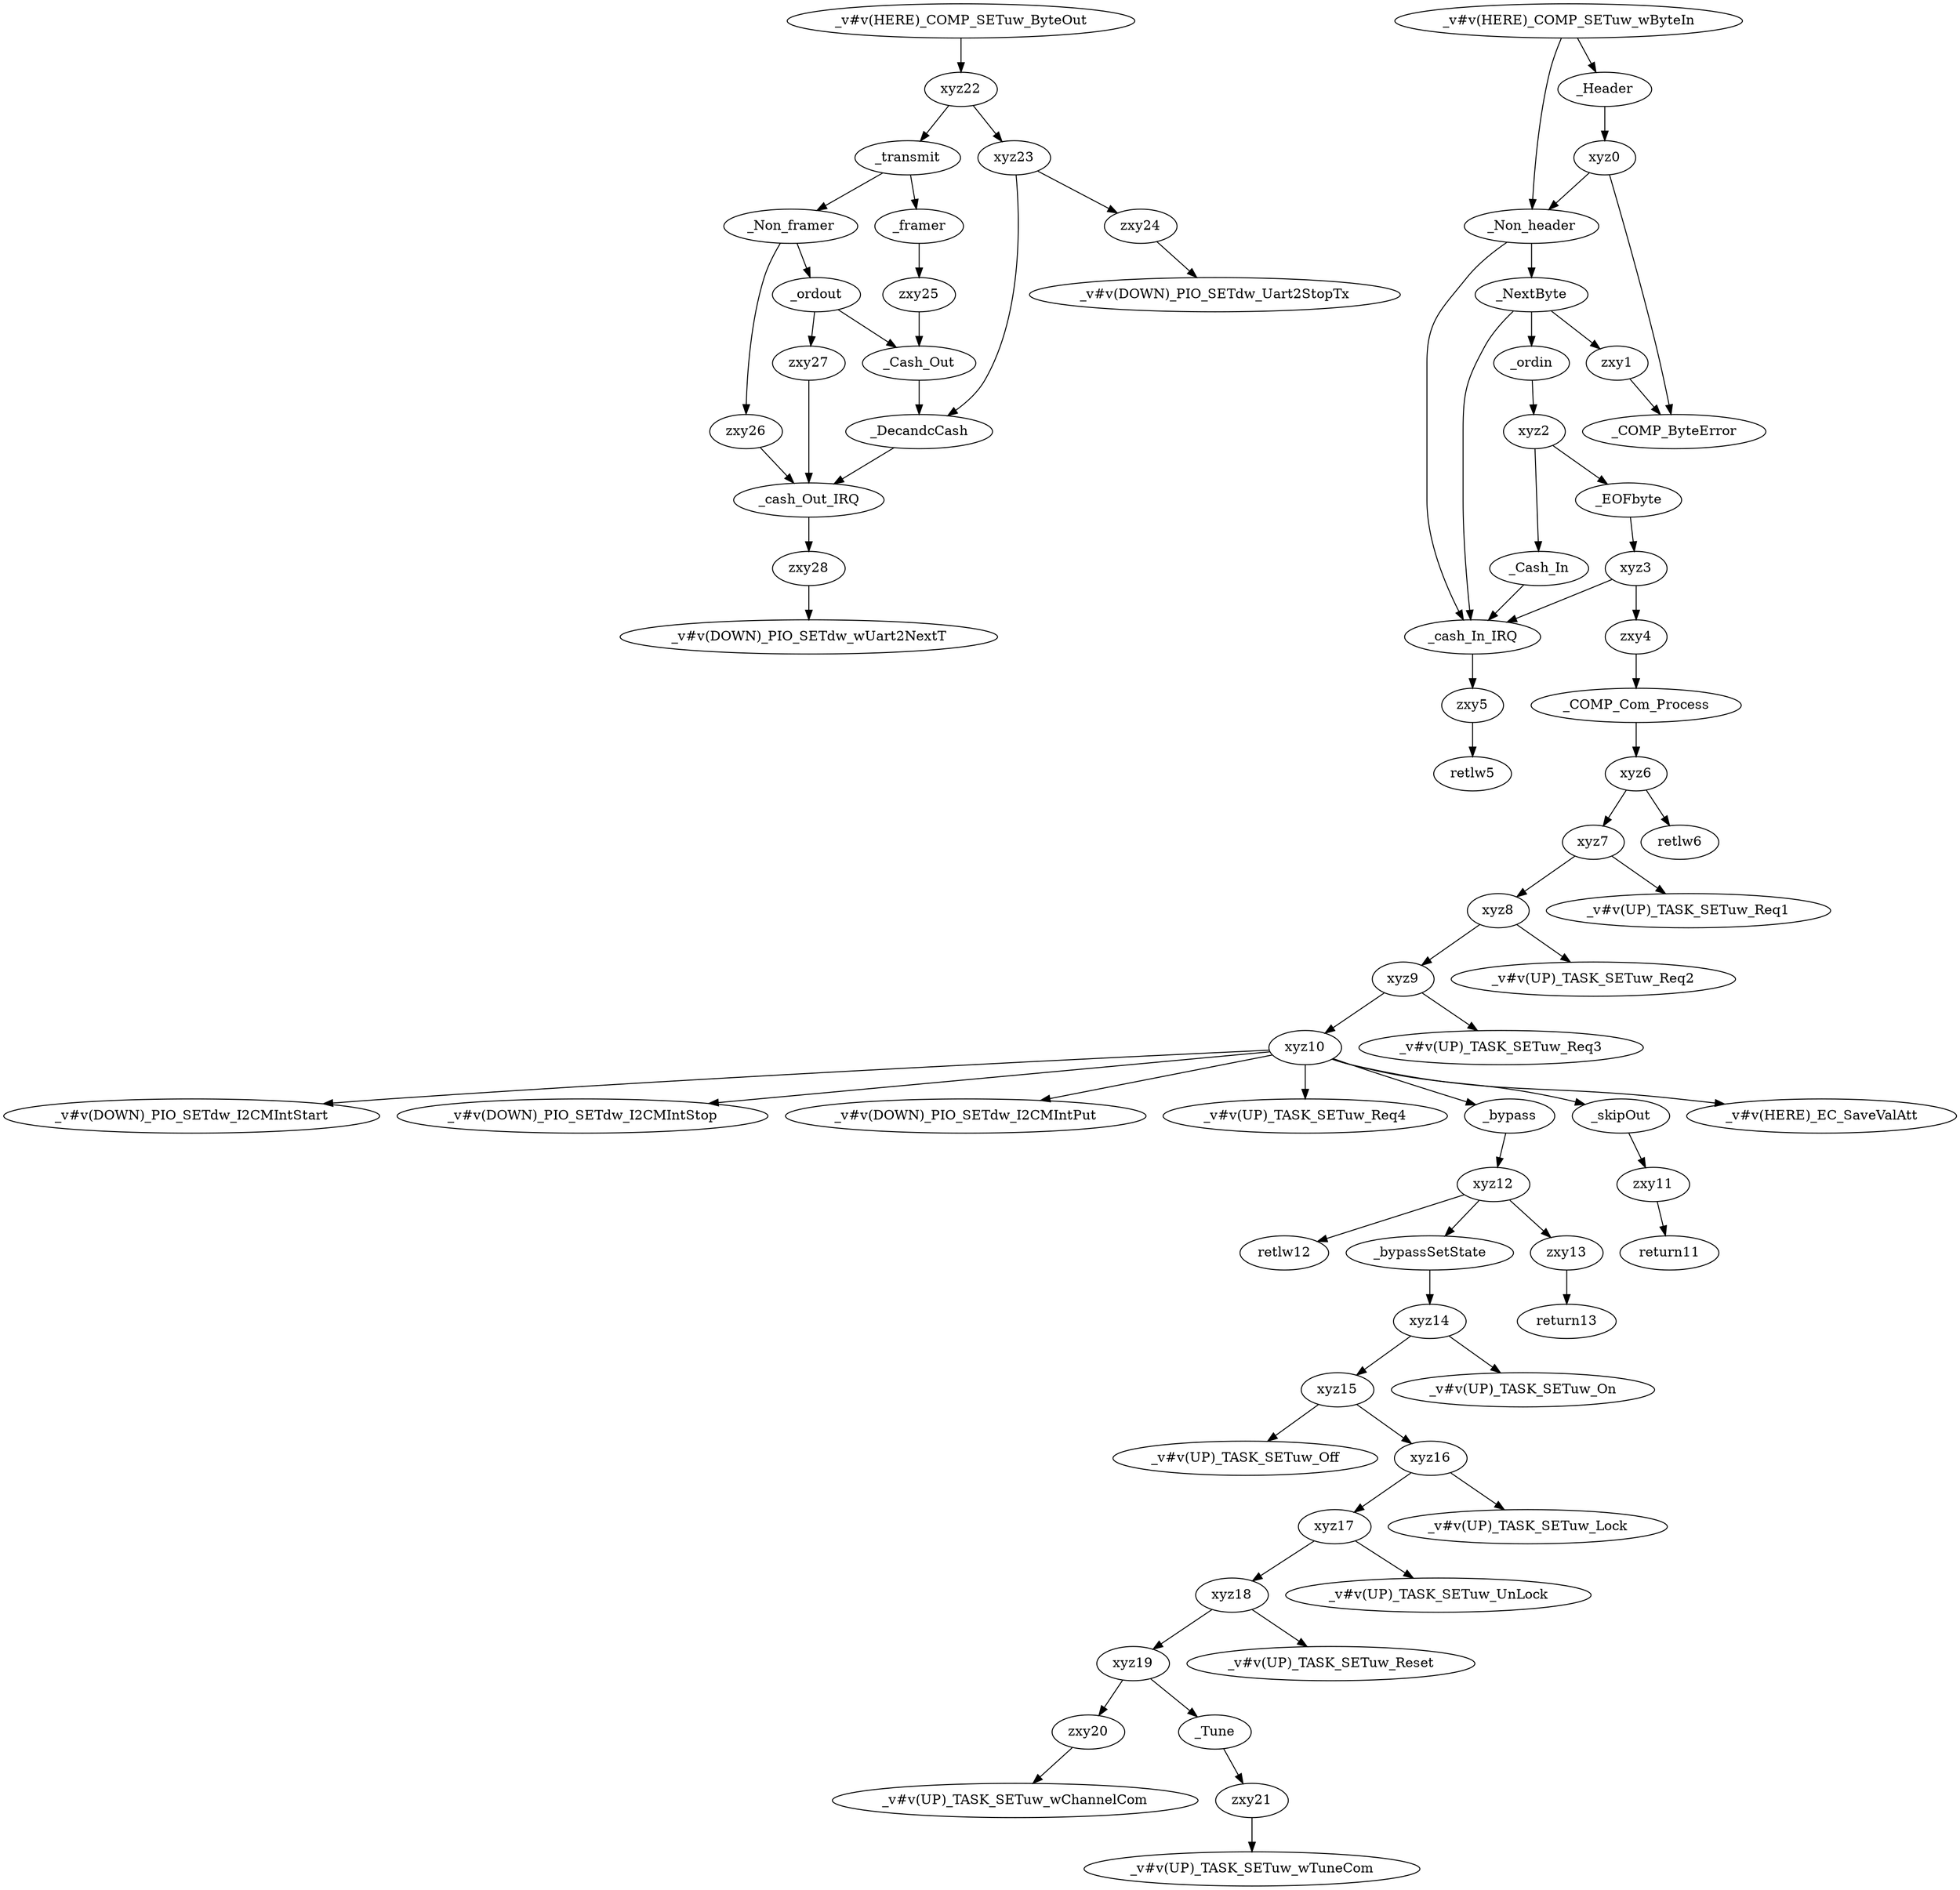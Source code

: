 digraph graphname {
zxy27;
zxy5;
xyz19;
xyz18;
_EOFbyte;
xyz10;
xyz17;
_cash_Out_IRQ;
xyz15;
xyz2;
retlw5;
_DecandcCash;
"_v#v(DOWN)_PIO_SETdw_I2CMIntStart";
"_v#v(DOWN)_PIO_SETdw_Uart2StopTx";
"_v#v(UP)_TASK_SETuw_Off";
"_v#v(DOWN)_PIO_SETdw_I2CMIntStop";
zxy1;
_Cash_Out;
xyz0;
return11;
return13;
"_v#v(UP)_TASK_SETuw_Reset";
_transmit;
"_v#v(DOWN)_PIO_SETdw_I2CMIntPut";
"_v#v(UP)_TASK_SETuw_UnLock";
_NextByte;
"_v#v(DOWN)_PIO_SETdw_wUart2NextT";
xyz22;
_COMP_Com_Process;
zxy28;
xyz12;
zxy24;
zxy25;
zxy26;
_framer;
zxy20;
zxy21;
"_v#v(HERE)_COMP_SETuw_ByteOut";
zxy4;
_ordout;
_Cash_In;
"_v#v(UP)_TASK_SETuw_Req4";
"_v#v(UP)_TASK_SETuw_wChannelCom";
_Non_header;
retlw12;
_Non_framer;
_Tune;
xyz23;
xyz16;
_bypass;
_skipOut;
_cash_In_IRQ;
"_v#v(UP)_TASK_SETuw_wTuneCom";
"_v#v(UP)_TASK_SETuw_Lock";
xyz14;
_ordin;
_COMP_ByteError;
xyz9;
xyz8;
xyz7;
xyz6;
"_v#v(UP)_TASK_SETuw_Req2";
"_v#v(UP)_TASK_SETuw_Req3";
xyz3;
"_v#v(HERE)_COMP_SETuw_wByteIn";
_Header;
retlw6;
_bypassSetState;
zxy11;
zxy13;
"_v#v(UP)_TASK_SETuw_Req1";
"_v#v(HERE)_EC_SaveValAtt";
"_v#v(UP)_TASK_SETuw_On";
zxy27 -> _cash_Out_IRQ;
zxy5 -> retlw5;
xyz19 -> _Tune;
xyz19 -> zxy20;
xyz18 -> "_v#v(UP)_TASK_SETuw_Reset";
xyz18 -> xyz19;
_EOFbyte -> xyz3;
xyz10 -> "_v#v(UP)_TASK_SETuw_Req4";
xyz10 -> _bypass;
xyz10 -> _skipOut;
xyz10 -> "_v#v(DOWN)_PIO_SETdw_I2CMIntStart";
xyz10 -> "_v#v(DOWN)_PIO_SETdw_I2CMIntPut";
xyz10 -> "_v#v(DOWN)_PIO_SETdw_I2CMIntStop";
xyz10 -> "_v#v(HERE)_EC_SaveValAtt";
xyz17 -> "_v#v(UP)_TASK_SETuw_UnLock";
xyz17 -> xyz18;
_cash_Out_IRQ -> zxy28;
xyz15 -> "_v#v(UP)_TASK_SETuw_Off";
xyz15 -> xyz16;
xyz2 -> _Cash_In;
xyz2 -> _EOFbyte;
_DecandcCash -> _cash_Out_IRQ;
zxy1 -> _COMP_ByteError;
_Cash_Out -> _DecandcCash;
xyz0 -> _COMP_ByteError;
xyz0 -> _Non_header;
_transmit -> _Non_framer;
_transmit -> _framer;
_NextByte -> _ordin;
_NextByte -> _cash_In_IRQ;
_NextByte -> zxy1;
xyz22 -> _transmit;
xyz22 -> xyz23;
_COMP_Com_Process -> xyz6;
zxy28 -> "_v#v(DOWN)_PIO_SETdw_wUart2NextT";
xyz12 -> retlw12;
xyz12 -> _bypassSetState;
xyz12 -> zxy13;
zxy24 -> "_v#v(DOWN)_PIO_SETdw_Uart2StopTx";
zxy25 -> _Cash_Out;
zxy26 -> _cash_Out_IRQ;
_framer -> zxy25;
zxy20 -> "_v#v(UP)_TASK_SETuw_wChannelCom";
zxy21 -> "_v#v(UP)_TASK_SETuw_wTuneCom";
"_v#v(HERE)_COMP_SETuw_ByteOut" -> xyz22;
zxy4 -> _COMP_Com_Process;
_ordout -> _Cash_Out;
_ordout -> zxy27;
_Cash_In -> _cash_In_IRQ;
_Non_header -> _cash_In_IRQ;
_Non_header -> _NextByte;
_Non_framer -> _ordout;
_Non_framer -> zxy26;
_Tune -> zxy21;
xyz23 -> _DecandcCash;
xyz23 -> zxy24;
xyz16 -> "_v#v(UP)_TASK_SETuw_Lock";
xyz16 -> xyz17;
_bypass -> xyz12;
_skipOut -> zxy11;
_cash_In_IRQ -> zxy5;
xyz14 -> "_v#v(UP)_TASK_SETuw_On";
xyz14 -> xyz15;
_ordin -> xyz2;
xyz9 -> "_v#v(UP)_TASK_SETuw_Req3";
xyz9 -> xyz10;
xyz8 -> "_v#v(UP)_TASK_SETuw_Req2";
xyz8 -> xyz9;
xyz7 -> "_v#v(UP)_TASK_SETuw_Req1";
xyz7 -> xyz8;
xyz6 -> retlw6;
xyz6 -> xyz7;
xyz3 -> _cash_In_IRQ;
xyz3 -> zxy4;
"_v#v(HERE)_COMP_SETuw_wByteIn" -> _Non_header;
"_v#v(HERE)_COMP_SETuw_wByteIn" -> _Header;
_Header -> xyz0;
_bypassSetState -> xyz14;
zxy11 -> return11;
zxy13 -> return13;
}

